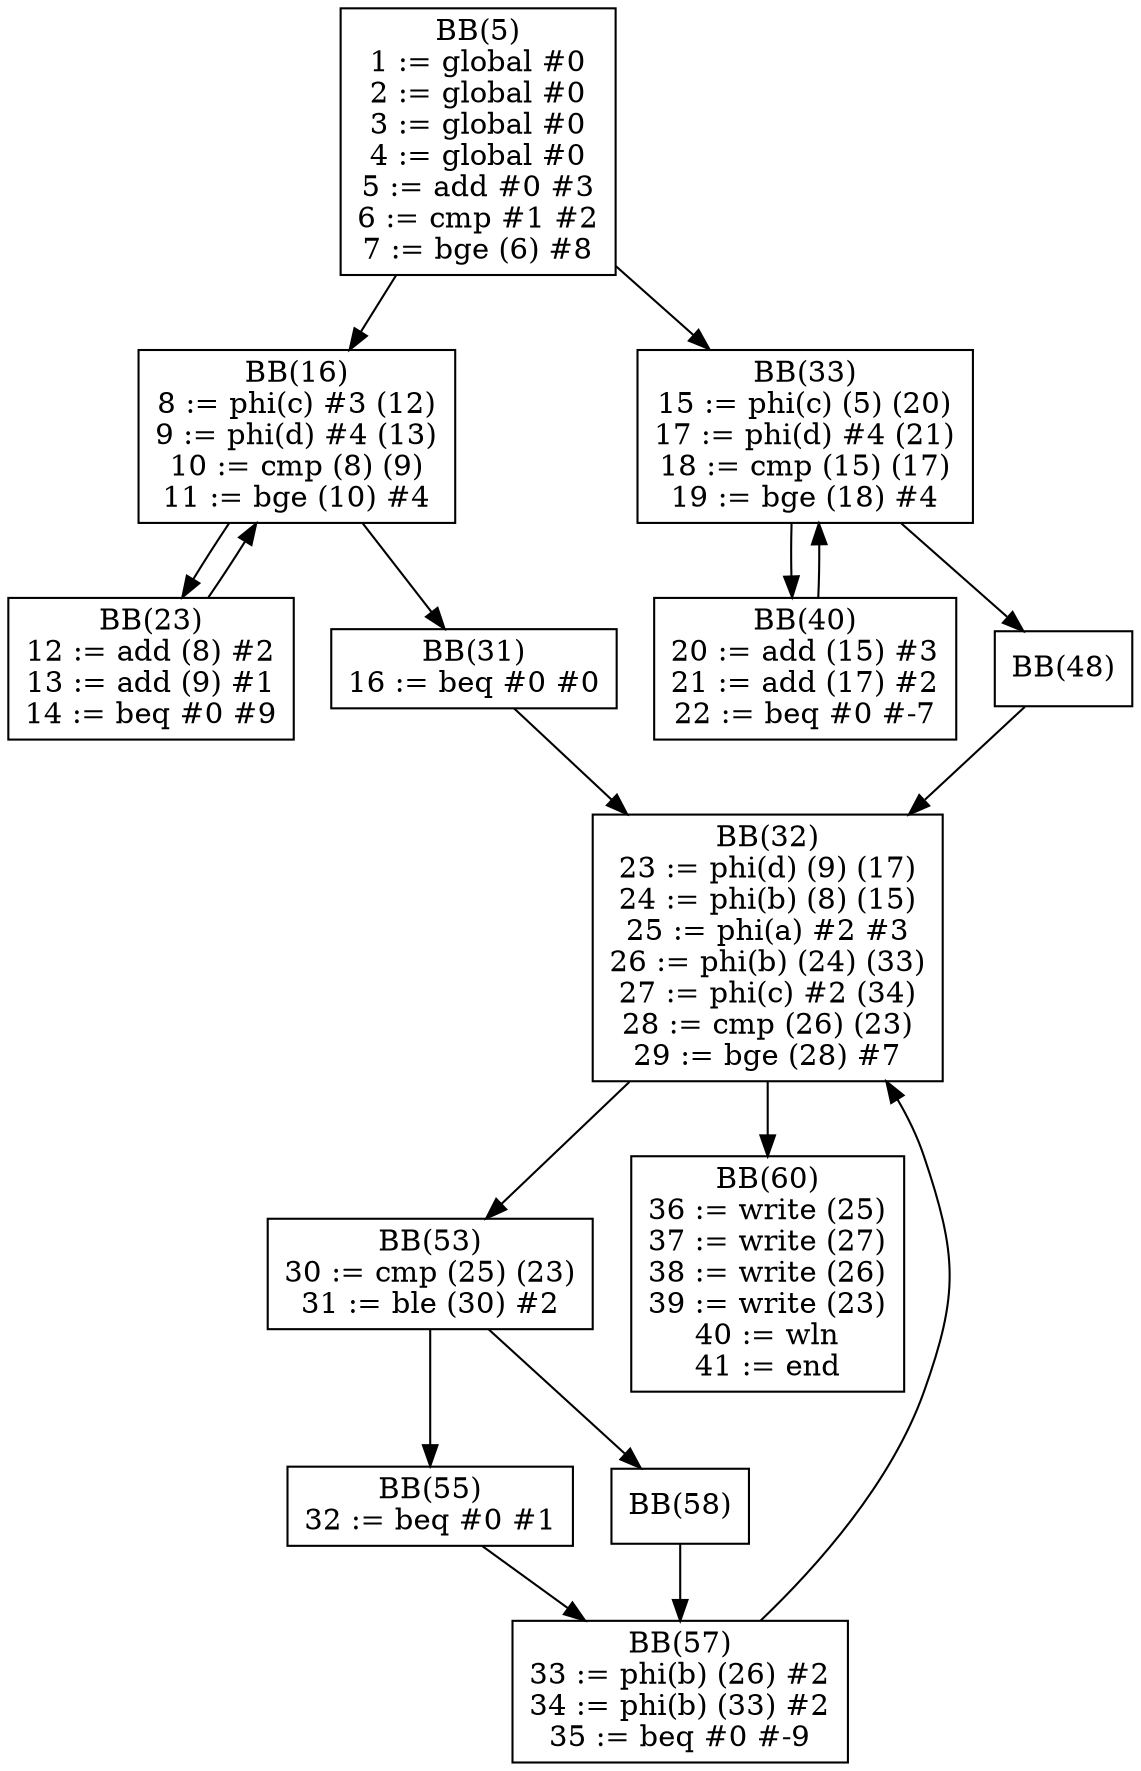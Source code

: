 digraph cfg {
BB5[shape = box, label = "BB(5)\n" + "1 := global #0\n" + "2 := global #0\n" + "3 := global #0\n" + "4 := global #0\n" + "5 := add #0 #3\n" + "6 := cmp #1 #2\n" + "7 := bge (6) #8\n"];
BB16[shape = box, label = "BB(16)\n" + "8 := phi(c) #3 (12)\n" + "9 := phi(d) #4 (13)\n" + "10 := cmp (8) (9)\n" + "11 := bge (10) #4\n"];
BB33[shape = box, label = "BB(33)\n" + "15 := phi(c) (5) (20)\n" + "17 := phi(d) #4 (21)\n" + "18 := cmp (15) (17)\n" + "19 := bge (18) #4\n"];
BB23[shape = box, label = "BB(23)\n" + "12 := add (8) #2\n" + "13 := add (9) #1\n" + "14 := beq #0 #9\n"];
BB31[shape = box, label = "BB(31)\n" + "16 := beq #0 #0\n"];
BB40[shape = box, label = "BB(40)\n" + "20 := add (15) #3\n" + "21 := add (17) #2\n" + "22 := beq #0 #-7\n"];
BB48[shape = box, label = "BB(48)\n"];
BB32[shape = box, label = "BB(32)\n" + "23 := phi(d) (9) (17)\n" + "24 := phi(b) (8) (15)\n" + "25 := phi(a) #2 #3\n" + "26 := phi(b) (24) (33)\n" + "27 := phi(c) #2 (34)\n" + "28 := cmp (26) (23)\n" + "29 := bge (28) #7\n"];
BB53[shape = box, label = "BB(53)\n" + "30 := cmp (25) (23)\n" + "31 := ble (30) #2\n"];
BB60[shape = box, label = "BB(60)\n" + "36 := write (25)\n" + "37 := write (27)\n" + "38 := write (26)\n" + "39 := write (23)\n" + "40 := wln\n" + "41 := end\n"];
BB55[shape = box, label = "BB(55)\n" + "32 := beq #0 #1\n"];
BB58[shape = box, label = "BB(58)\n"];
BB57[shape = box, label = "BB(57)\n" + "33 := phi(b) (26) #2\n" + "34 := phi(b) (33) #2\n" + "35 := beq #0 #-9\n"];
BB5 -> BB16;
BB5 -> BB33;
BB16 -> BB23;
BB16 -> BB31;
BB33 -> BB40;
BB33 -> BB48;
BB23 -> BB16;
BB31 -> BB32;
BB40 -> BB33;
BB48 -> BB32;
BB32 -> BB53;
BB32 -> BB60;
BB53 -> BB55;
BB53 -> BB58;
BB55 -> BB57;
BB58 -> BB57;
BB57 -> BB32;
}
